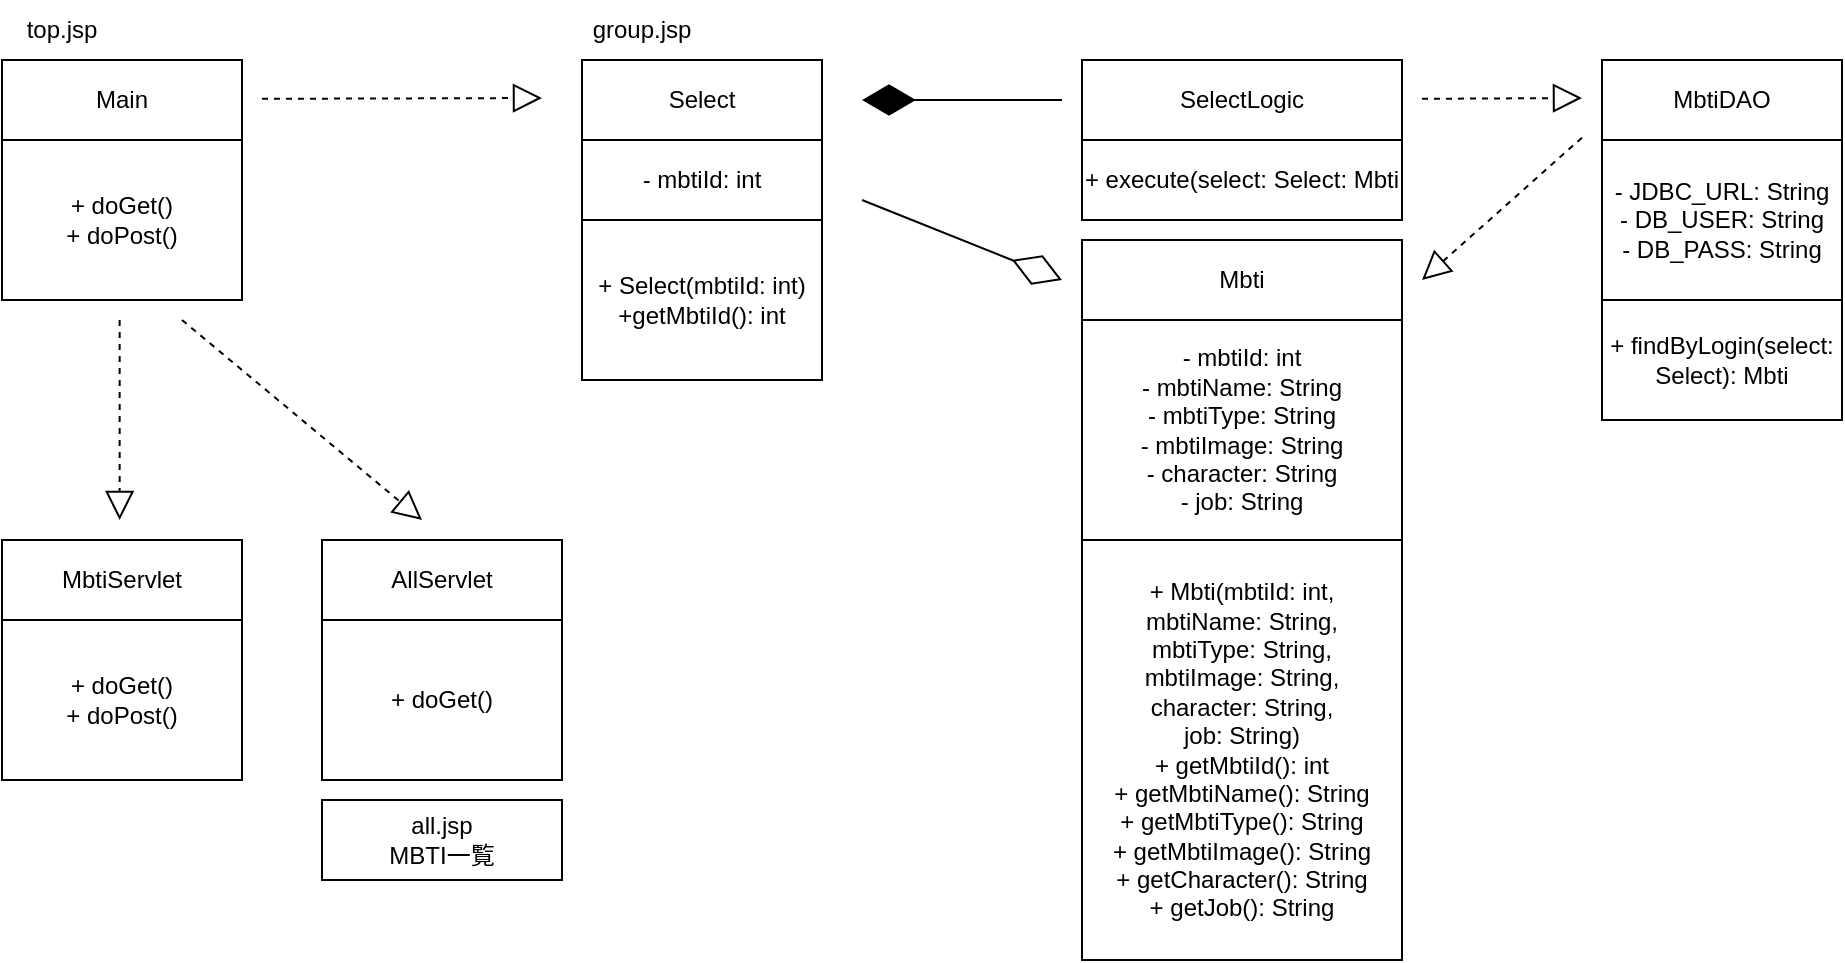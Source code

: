 <mxfile>
    <diagram id="BRb0pFB7m13HwBYcIA04" name="ページ1">
        <mxGraphModel dx="1261" dy="528" grid="1" gridSize="10" guides="1" tooltips="1" connect="1" arrows="1" fold="1" page="1" pageScale="1" pageWidth="827" pageHeight="1169" math="0" shadow="0">
            <root>
                <mxCell id="0"/>
                <mxCell id="1" parent="0"/>
                <mxCell id="44" value="Mbti" style="rounded=0;whiteSpace=wrap;html=1;" parent="1" vertex="1">
                    <mxGeometry x="620" y="170" width="160" height="40" as="geometry"/>
                </mxCell>
                <mxCell id="45" value="- mbtiId: int&lt;br&gt;- mbtiName: String&lt;br&gt;- mbtiType: String&lt;br&gt;- mbtiImage: String&lt;br&gt;- character: String&lt;br&gt;- job: String" style="rounded=0;whiteSpace=wrap;html=1;" parent="1" vertex="1">
                    <mxGeometry x="620" y="210" width="160" height="110" as="geometry"/>
                </mxCell>
                <mxCell id="48" value="AllServlet" style="rounded=0;whiteSpace=wrap;html=1;" parent="1" vertex="1">
                    <mxGeometry x="240" y="320" width="120" height="40" as="geometry"/>
                </mxCell>
                <mxCell id="58" value="all.jsp&lt;br&gt;MBTI一覧" style="rounded=0;whiteSpace=wrap;html=1;" parent="1" vertex="1">
                    <mxGeometry x="240" y="450" width="120" height="40" as="geometry"/>
                </mxCell>
                <mxCell id="60" value="Main" style="rounded=0;whiteSpace=wrap;html=1;" parent="1" vertex="1">
                    <mxGeometry x="80" y="80" width="120" height="40" as="geometry"/>
                </mxCell>
                <mxCell id="62" value="+ doGet()&lt;br&gt;+ doPost()" style="rounded=0;whiteSpace=wrap;html=1;" parent="1" vertex="1">
                    <mxGeometry x="80" y="120" width="120" height="80" as="geometry"/>
                </mxCell>
                <mxCell id="64" value="MbtiDAO" style="rounded=0;whiteSpace=wrap;html=1;" parent="1" vertex="1">
                    <mxGeometry x="880" y="80" width="120" height="40" as="geometry"/>
                </mxCell>
                <mxCell id="65" value="- JDBC_URL: String&lt;br&gt;- DB_USER: String&lt;br&gt;- DB_PASS: String" style="rounded=0;whiteSpace=wrap;html=1;" parent="1" vertex="1">
                    <mxGeometry x="880" y="120" width="120" height="80" as="geometry"/>
                </mxCell>
                <mxCell id="66" value="Select" style="rounded=0;whiteSpace=wrap;html=1;" parent="1" vertex="1">
                    <mxGeometry x="370" y="80" width="120" height="40" as="geometry"/>
                </mxCell>
                <mxCell id="67" value="- mbtiId: int" style="rounded=0;whiteSpace=wrap;html=1;" parent="1" vertex="1">
                    <mxGeometry x="370" y="120" width="120" height="40" as="geometry"/>
                </mxCell>
                <mxCell id="70" value="SelectLogic" style="rounded=0;whiteSpace=wrap;html=1;" vertex="1" parent="1">
                    <mxGeometry x="620" y="80" width="160" height="40" as="geometry"/>
                </mxCell>
                <mxCell id="71" value="MbtiServlet" style="rounded=0;whiteSpace=wrap;html=1;" vertex="1" parent="1">
                    <mxGeometry x="80" y="320" width="120" height="40" as="geometry"/>
                </mxCell>
                <mxCell id="79" value="+ findByLogin(select: Select): Mbti" style="rounded=0;whiteSpace=wrap;html=1;" vertex="1" parent="1">
                    <mxGeometry x="880" y="200" width="120" height="60" as="geometry"/>
                </mxCell>
                <mxCell id="81" value="+ Mbti(mbtiId: int,&lt;br&gt;mbtiName: String,&lt;br&gt;mbtiType: String,&lt;br&gt;mbtiImage: String,&lt;br&gt;character: String,&lt;br&gt;job: String)&lt;br&gt;+ getMbtiId(): int&lt;br&gt;+ getMbtiName(): String&lt;br&gt;+ getMbtiType(): String&lt;br&gt;+ getMbtiImage(): String&lt;br&gt;+ getCharacter(): String&lt;br&gt;+ getJob(): String" style="rounded=0;whiteSpace=wrap;html=1;" vertex="1" parent="1">
                    <mxGeometry x="620" y="320" width="160" height="210" as="geometry"/>
                </mxCell>
                <mxCell id="82" value="+ Select(mbtiId: int)&lt;br&gt;+getMbtiId(): int" style="rounded=0;whiteSpace=wrap;html=1;" vertex="1" parent="1">
                    <mxGeometry x="370" y="160" width="120" height="80" as="geometry"/>
                </mxCell>
                <mxCell id="83" value="+ execute(select: Select: Mbti" style="rounded=0;whiteSpace=wrap;html=1;" vertex="1" parent="1">
                    <mxGeometry x="620" y="120" width="160" height="40" as="geometry"/>
                </mxCell>
                <mxCell id="84" value="+ doGet()" style="rounded=0;whiteSpace=wrap;html=1;" vertex="1" parent="1">
                    <mxGeometry x="240" y="360" width="120" height="80" as="geometry"/>
                </mxCell>
                <mxCell id="85" value="+ doGet()&lt;br&gt;+ doPost()" style="rounded=0;whiteSpace=wrap;html=1;" vertex="1" parent="1">
                    <mxGeometry x="80" y="360" width="120" height="80" as="geometry"/>
                </mxCell>
                <mxCell id="127" value="" style="endArrow=diamondThin;endFill=0;endSize=24;html=1;" edge="1" parent="1">
                    <mxGeometry width="160" relative="1" as="geometry">
                        <mxPoint x="510" y="150" as="sourcePoint"/>
                        <mxPoint x="610" y="190" as="targetPoint"/>
                    </mxGeometry>
                </mxCell>
                <mxCell id="132" value="" style="endArrow=diamondThin;endFill=1;endSize=24;html=1;" edge="1" parent="1">
                    <mxGeometry width="160" relative="1" as="geometry">
                        <mxPoint x="610" y="100" as="sourcePoint"/>
                        <mxPoint x="510" y="100" as="targetPoint"/>
                    </mxGeometry>
                </mxCell>
                <mxCell id="133" value="top.jsp" style="text;strokeColor=none;align=center;fillColor=none;html=1;verticalAlign=middle;whiteSpace=wrap;rounded=0;" vertex="1" parent="1">
                    <mxGeometry x="80" y="50" width="60" height="30" as="geometry"/>
                </mxCell>
                <mxCell id="134" value="" style="endArrow=block;dashed=1;endFill=0;endSize=12;html=1;" edge="1" parent="1">
                    <mxGeometry width="160" relative="1" as="geometry">
                        <mxPoint x="138.82" y="210" as="sourcePoint"/>
                        <mxPoint x="138.82" y="310" as="targetPoint"/>
                    </mxGeometry>
                </mxCell>
                <mxCell id="135" value="" style="endArrow=block;dashed=1;endFill=0;endSize=12;html=1;" edge="1" parent="1">
                    <mxGeometry width="160" relative="1" as="geometry">
                        <mxPoint x="170" y="210" as="sourcePoint"/>
                        <mxPoint x="290" y="310" as="targetPoint"/>
                    </mxGeometry>
                </mxCell>
                <mxCell id="136" value="" style="endArrow=block;dashed=1;endFill=0;endSize=12;html=1;" edge="1" parent="1">
                    <mxGeometry width="160" relative="1" as="geometry">
                        <mxPoint x="210" y="99.41" as="sourcePoint"/>
                        <mxPoint x="350" y="99" as="targetPoint"/>
                    </mxGeometry>
                </mxCell>
                <mxCell id="137" value="" style="endArrow=block;dashed=1;endFill=0;endSize=12;html=1;" edge="1" parent="1">
                    <mxGeometry width="160" relative="1" as="geometry">
                        <mxPoint x="790" y="99.41" as="sourcePoint"/>
                        <mxPoint x="870" y="99" as="targetPoint"/>
                    </mxGeometry>
                </mxCell>
                <mxCell id="138" value="" style="endArrow=block;dashed=1;endFill=0;endSize=12;html=1;" edge="1" parent="1">
                    <mxGeometry width="160" relative="1" as="geometry">
                        <mxPoint x="870" y="118.82" as="sourcePoint"/>
                        <mxPoint x="790" y="190" as="targetPoint"/>
                    </mxGeometry>
                </mxCell>
                <mxCell id="140" value="group.jsp" style="text;strokeColor=none;align=center;fillColor=none;html=1;verticalAlign=middle;whiteSpace=wrap;rounded=0;" vertex="1" parent="1">
                    <mxGeometry x="370" y="50" width="60" height="30" as="geometry"/>
                </mxCell>
            </root>
        </mxGraphModel>
    </diagram>
</mxfile>